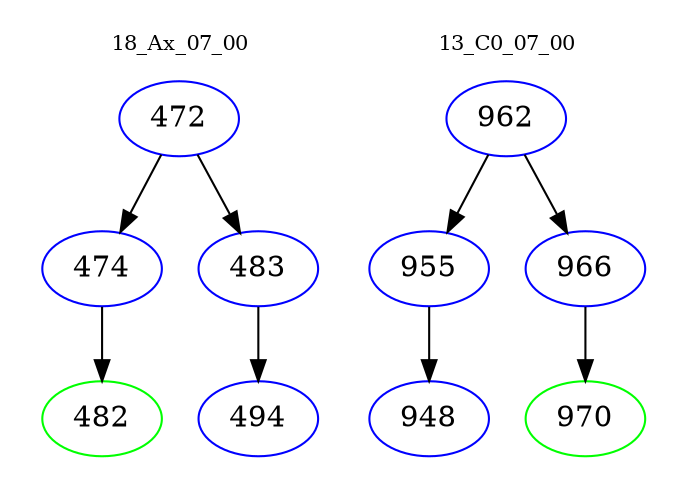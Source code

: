 digraph{
subgraph cluster_0 {
color = white
label = "18_Ax_07_00";
fontsize=10;
T0_472 [label="472", color="blue"]
T0_472 -> T0_474 [color="black"]
T0_474 [label="474", color="blue"]
T0_474 -> T0_482 [color="black"]
T0_482 [label="482", color="green"]
T0_472 -> T0_483 [color="black"]
T0_483 [label="483", color="blue"]
T0_483 -> T0_494 [color="black"]
T0_494 [label="494", color="blue"]
}
subgraph cluster_1 {
color = white
label = "13_C0_07_00";
fontsize=10;
T1_962 [label="962", color="blue"]
T1_962 -> T1_955 [color="black"]
T1_955 [label="955", color="blue"]
T1_955 -> T1_948 [color="black"]
T1_948 [label="948", color="blue"]
T1_962 -> T1_966 [color="black"]
T1_966 [label="966", color="blue"]
T1_966 -> T1_970 [color="black"]
T1_970 [label="970", color="green"]
}
}
